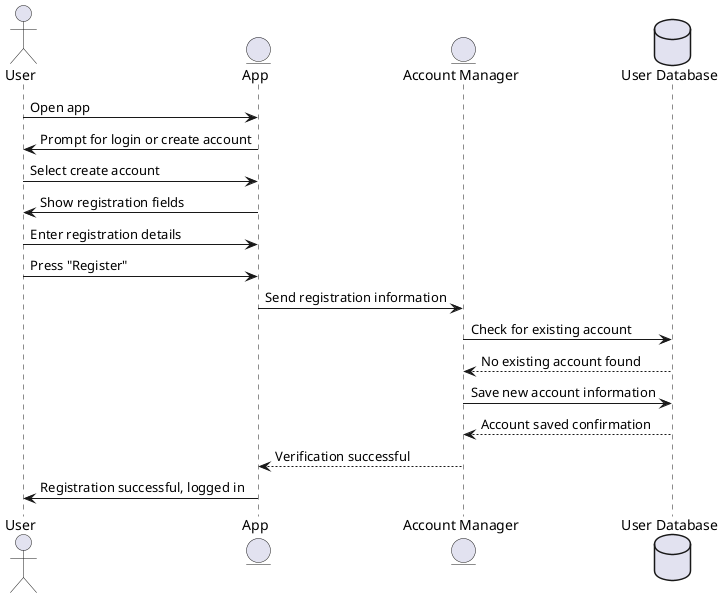 @startuml sequence1
actor User
entity App
entity "Account Manager" as System
database "User Database" as DB

User -> App: Open app
App -> User: Prompt for login or create account
User -> App: Select create account
App -> User: Show registration fields
User -> App: Enter registration details
User -> App: Press "Register"
App -> System: Send registration information
System -> DB: Check for existing account
DB --> System: No existing account found
System -> DB: Save new account information
DB --> System: Account saved confirmation
System --> App: Verification successful
App -> User: Registration successful, logged in

@enduml